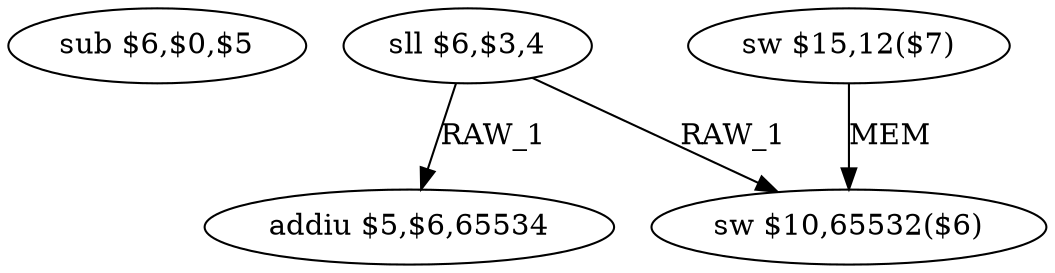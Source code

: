 digraph G1 {
node [shape = ellipse];
i0 [label = "sub $6,$0,$5"] ;
i1 [label = "sll $6,$3,4"] ;
i1 ->  i2 [label= "RAW_1"];
i1 ->  i4 [label= "RAW_1"];
i2 [label = "addiu $5,$6,65534"] ;
i4 [label = "sw $10,65532($6)"] ;
i3 [label = "sw $15,12($7)"] ;
i3 ->  i4 [label= "MEM"];
}
